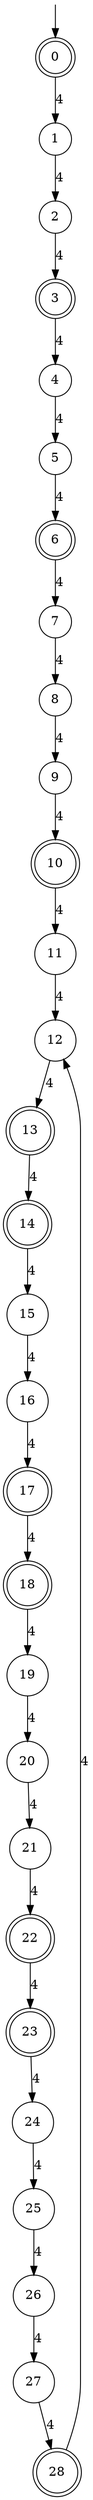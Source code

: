 digraph g {

	s0 [shape="doublecircle" label="0"];
	s1 [shape="circle" label="1"];
	s2 [shape="circle" label="2"];
	s3 [shape="doublecircle" label="3"];
	s4 [shape="circle" label="4"];
	s5 [shape="circle" label="5"];
	s6 [shape="doublecircle" label="6"];
	s7 [shape="circle" label="7"];
	s8 [shape="circle" label="8"];
	s9 [shape="circle" label="9"];
	s10 [shape="doublecircle" label="10"];
	s11 [shape="circle" label="11"];
	s12 [shape="circle" label="12"];
	s13 [shape="doublecircle" label="13"];
	s14 [shape="doublecircle" label="14"];
	s15 [shape="circle" label="15"];
	s16 [shape="circle" label="16"];
	s17 [shape="doublecircle" label="17"];
	s18 [shape="doublecircle" label="18"];
	s19 [shape="circle" label="19"];
	s20 [shape="circle" label="20"];
	s21 [shape="circle" label="21"];
	s22 [shape="doublecircle" label="22"];
	s23 [shape="doublecircle" label="23"];
	s24 [shape="circle" label="24"];
	s25 [shape="circle" label="25"];
	s26 [shape="circle" label="26"];
	s27 [shape="circle" label="27"];
	s28 [shape="doublecircle" label="28"];
	s0 -> s1 [label="4"];
	s1 -> s2 [label="4"];
	s2 -> s3 [label="4"];
	s3 -> s4 [label="4"];
	s4 -> s5 [label="4"];
	s5 -> s6 [label="4"];
	s6 -> s7 [label="4"];
	s7 -> s8 [label="4"];
	s8 -> s9 [label="4"];
	s9 -> s10 [label="4"];
	s10 -> s11 [label="4"];
	s11 -> s12 [label="4"];
	s12 -> s13 [label="4"];
	s13 -> s14 [label="4"];
	s14 -> s15 [label="4"];
	s15 -> s16 [label="4"];
	s16 -> s17 [label="4"];
	s17 -> s18 [label="4"];
	s18 -> s19 [label="4"];
	s19 -> s20 [label="4"];
	s20 -> s21 [label="4"];
	s21 -> s22 [label="4"];
	s22 -> s23 [label="4"];
	s23 -> s24 [label="4"];
	s24 -> s25 [label="4"];
	s25 -> s26 [label="4"];
	s26 -> s27 [label="4"];
	s27 -> s28 [label="4"];
	s28 -> s12 [label="4"];

__start0 [label="" shape="none" width="0" height="0"];
__start0 -> s0;

}
